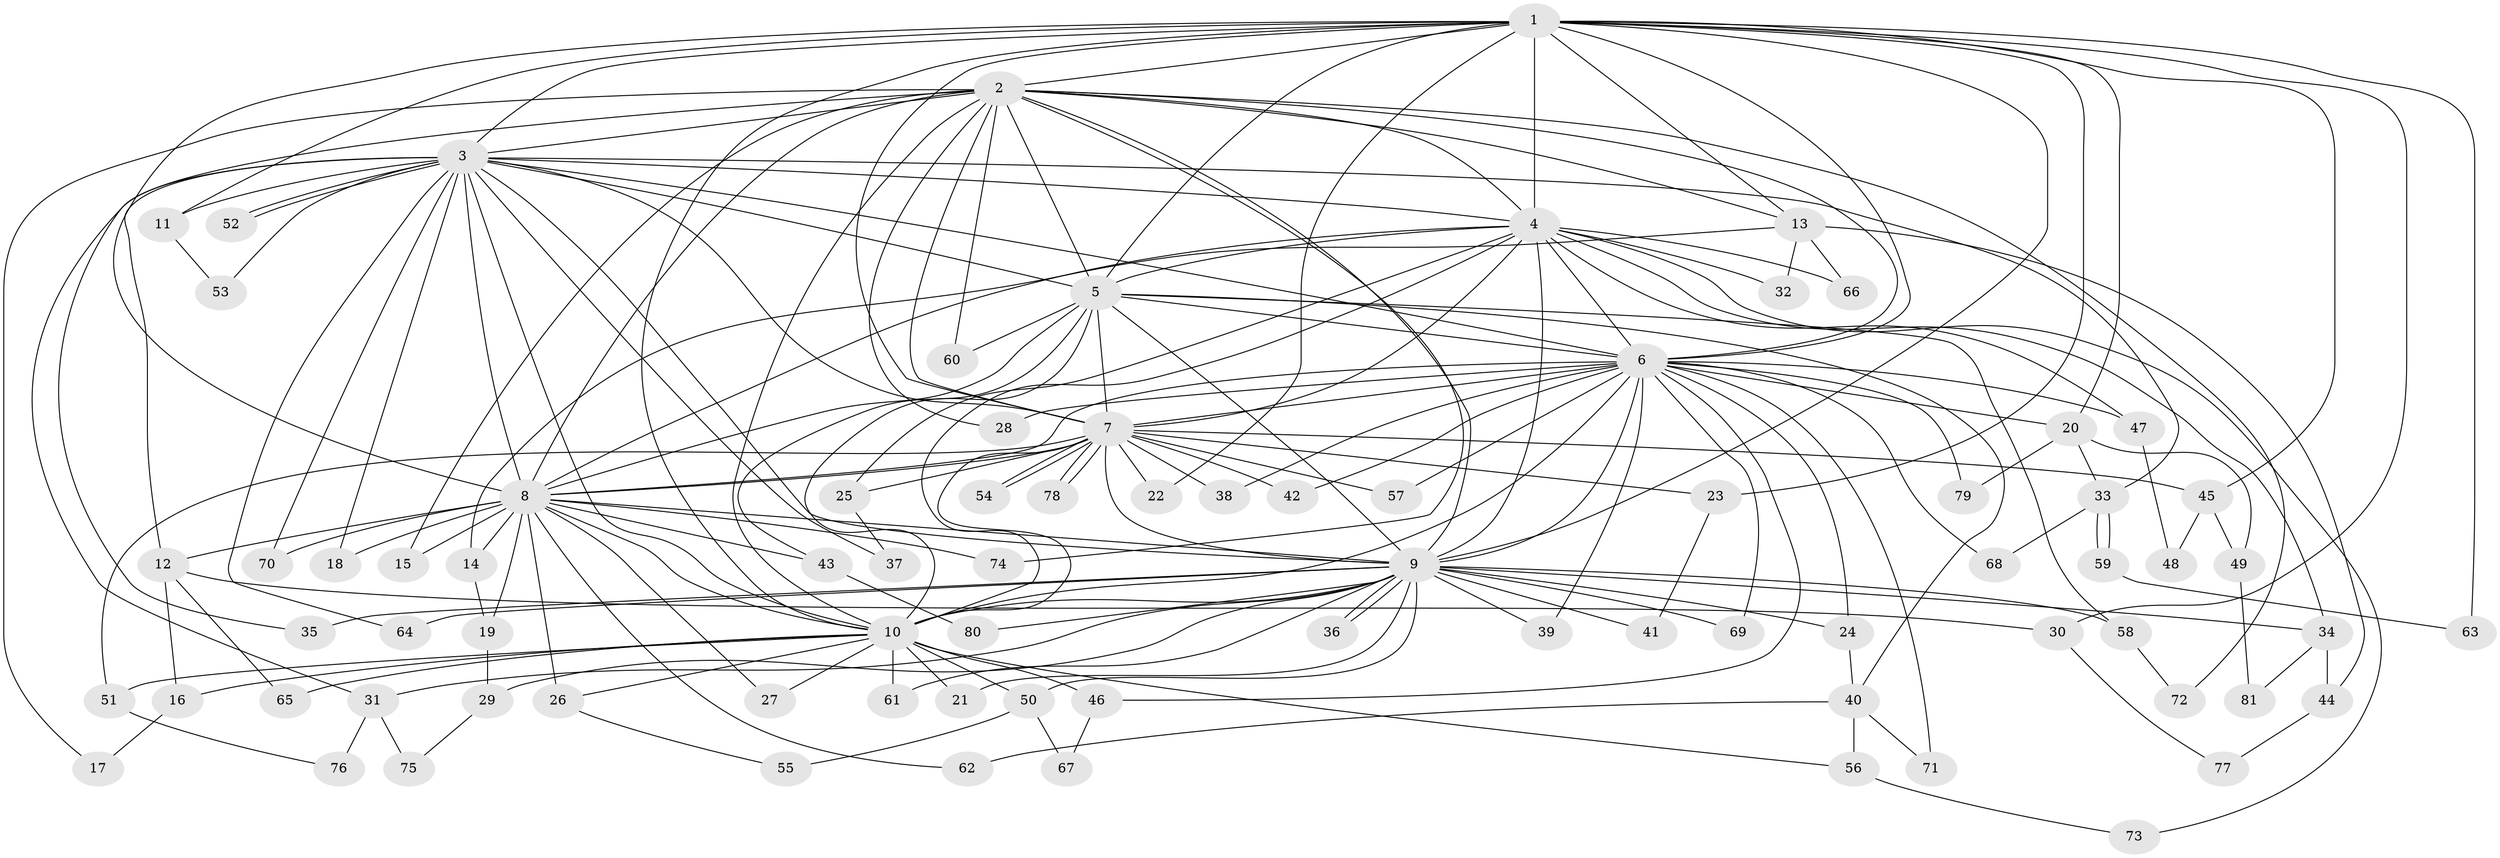 // Generated by graph-tools (version 1.1) at 2025/14/03/09/25 04:14:05]
// undirected, 81 vertices, 187 edges
graph export_dot {
graph [start="1"]
  node [color=gray90,style=filled];
  1;
  2;
  3;
  4;
  5;
  6;
  7;
  8;
  9;
  10;
  11;
  12;
  13;
  14;
  15;
  16;
  17;
  18;
  19;
  20;
  21;
  22;
  23;
  24;
  25;
  26;
  27;
  28;
  29;
  30;
  31;
  32;
  33;
  34;
  35;
  36;
  37;
  38;
  39;
  40;
  41;
  42;
  43;
  44;
  45;
  46;
  47;
  48;
  49;
  50;
  51;
  52;
  53;
  54;
  55;
  56;
  57;
  58;
  59;
  60;
  61;
  62;
  63;
  64;
  65;
  66;
  67;
  68;
  69;
  70;
  71;
  72;
  73;
  74;
  75;
  76;
  77;
  78;
  79;
  80;
  81;
  1 -- 2;
  1 -- 3;
  1 -- 4;
  1 -- 5;
  1 -- 6;
  1 -- 7;
  1 -- 8;
  1 -- 9;
  1 -- 10;
  1 -- 11;
  1 -- 13;
  1 -- 20;
  1 -- 22;
  1 -- 23;
  1 -- 30;
  1 -- 45;
  1 -- 63;
  2 -- 3;
  2 -- 4;
  2 -- 5;
  2 -- 6;
  2 -- 7;
  2 -- 8;
  2 -- 9;
  2 -- 10;
  2 -- 13;
  2 -- 15;
  2 -- 17;
  2 -- 28;
  2 -- 35;
  2 -- 60;
  2 -- 72;
  2 -- 74;
  3 -- 4;
  3 -- 5;
  3 -- 6;
  3 -- 7;
  3 -- 8;
  3 -- 9;
  3 -- 10;
  3 -- 11;
  3 -- 12;
  3 -- 18;
  3 -- 31;
  3 -- 33;
  3 -- 37;
  3 -- 52;
  3 -- 52;
  3 -- 53;
  3 -- 64;
  3 -- 70;
  4 -- 5;
  4 -- 6;
  4 -- 7;
  4 -- 8;
  4 -- 9;
  4 -- 10;
  4 -- 25;
  4 -- 32;
  4 -- 34;
  4 -- 47;
  4 -- 66;
  4 -- 73;
  5 -- 6;
  5 -- 7;
  5 -- 8;
  5 -- 9;
  5 -- 10;
  5 -- 40;
  5 -- 43;
  5 -- 58;
  5 -- 60;
  6 -- 7;
  6 -- 8;
  6 -- 9;
  6 -- 10;
  6 -- 20;
  6 -- 24;
  6 -- 28;
  6 -- 38;
  6 -- 39;
  6 -- 42;
  6 -- 46;
  6 -- 47;
  6 -- 57;
  6 -- 68;
  6 -- 69;
  6 -- 71;
  6 -- 79;
  7 -- 8;
  7 -- 9;
  7 -- 10;
  7 -- 22;
  7 -- 23;
  7 -- 25;
  7 -- 38;
  7 -- 42;
  7 -- 45;
  7 -- 51;
  7 -- 54;
  7 -- 54;
  7 -- 57;
  7 -- 78;
  7 -- 78;
  8 -- 9;
  8 -- 10;
  8 -- 12;
  8 -- 14;
  8 -- 15;
  8 -- 18;
  8 -- 19;
  8 -- 26;
  8 -- 27;
  8 -- 43;
  8 -- 62;
  8 -- 70;
  8 -- 74;
  9 -- 10;
  9 -- 21;
  9 -- 24;
  9 -- 29;
  9 -- 31;
  9 -- 34;
  9 -- 35;
  9 -- 36;
  9 -- 36;
  9 -- 39;
  9 -- 41;
  9 -- 50;
  9 -- 58;
  9 -- 61;
  9 -- 64;
  9 -- 69;
  9 -- 80;
  10 -- 16;
  10 -- 21;
  10 -- 26;
  10 -- 27;
  10 -- 46;
  10 -- 50;
  10 -- 51;
  10 -- 56;
  10 -- 61;
  10 -- 65;
  11 -- 53;
  12 -- 16;
  12 -- 30;
  12 -- 65;
  13 -- 14;
  13 -- 32;
  13 -- 44;
  13 -- 66;
  14 -- 19;
  16 -- 17;
  19 -- 29;
  20 -- 33;
  20 -- 49;
  20 -- 79;
  23 -- 41;
  24 -- 40;
  25 -- 37;
  26 -- 55;
  29 -- 75;
  30 -- 77;
  31 -- 75;
  31 -- 76;
  33 -- 59;
  33 -- 59;
  33 -- 68;
  34 -- 44;
  34 -- 81;
  40 -- 56;
  40 -- 62;
  40 -- 71;
  43 -- 80;
  44 -- 77;
  45 -- 48;
  45 -- 49;
  46 -- 67;
  47 -- 48;
  49 -- 81;
  50 -- 55;
  50 -- 67;
  51 -- 76;
  56 -- 73;
  58 -- 72;
  59 -- 63;
}
